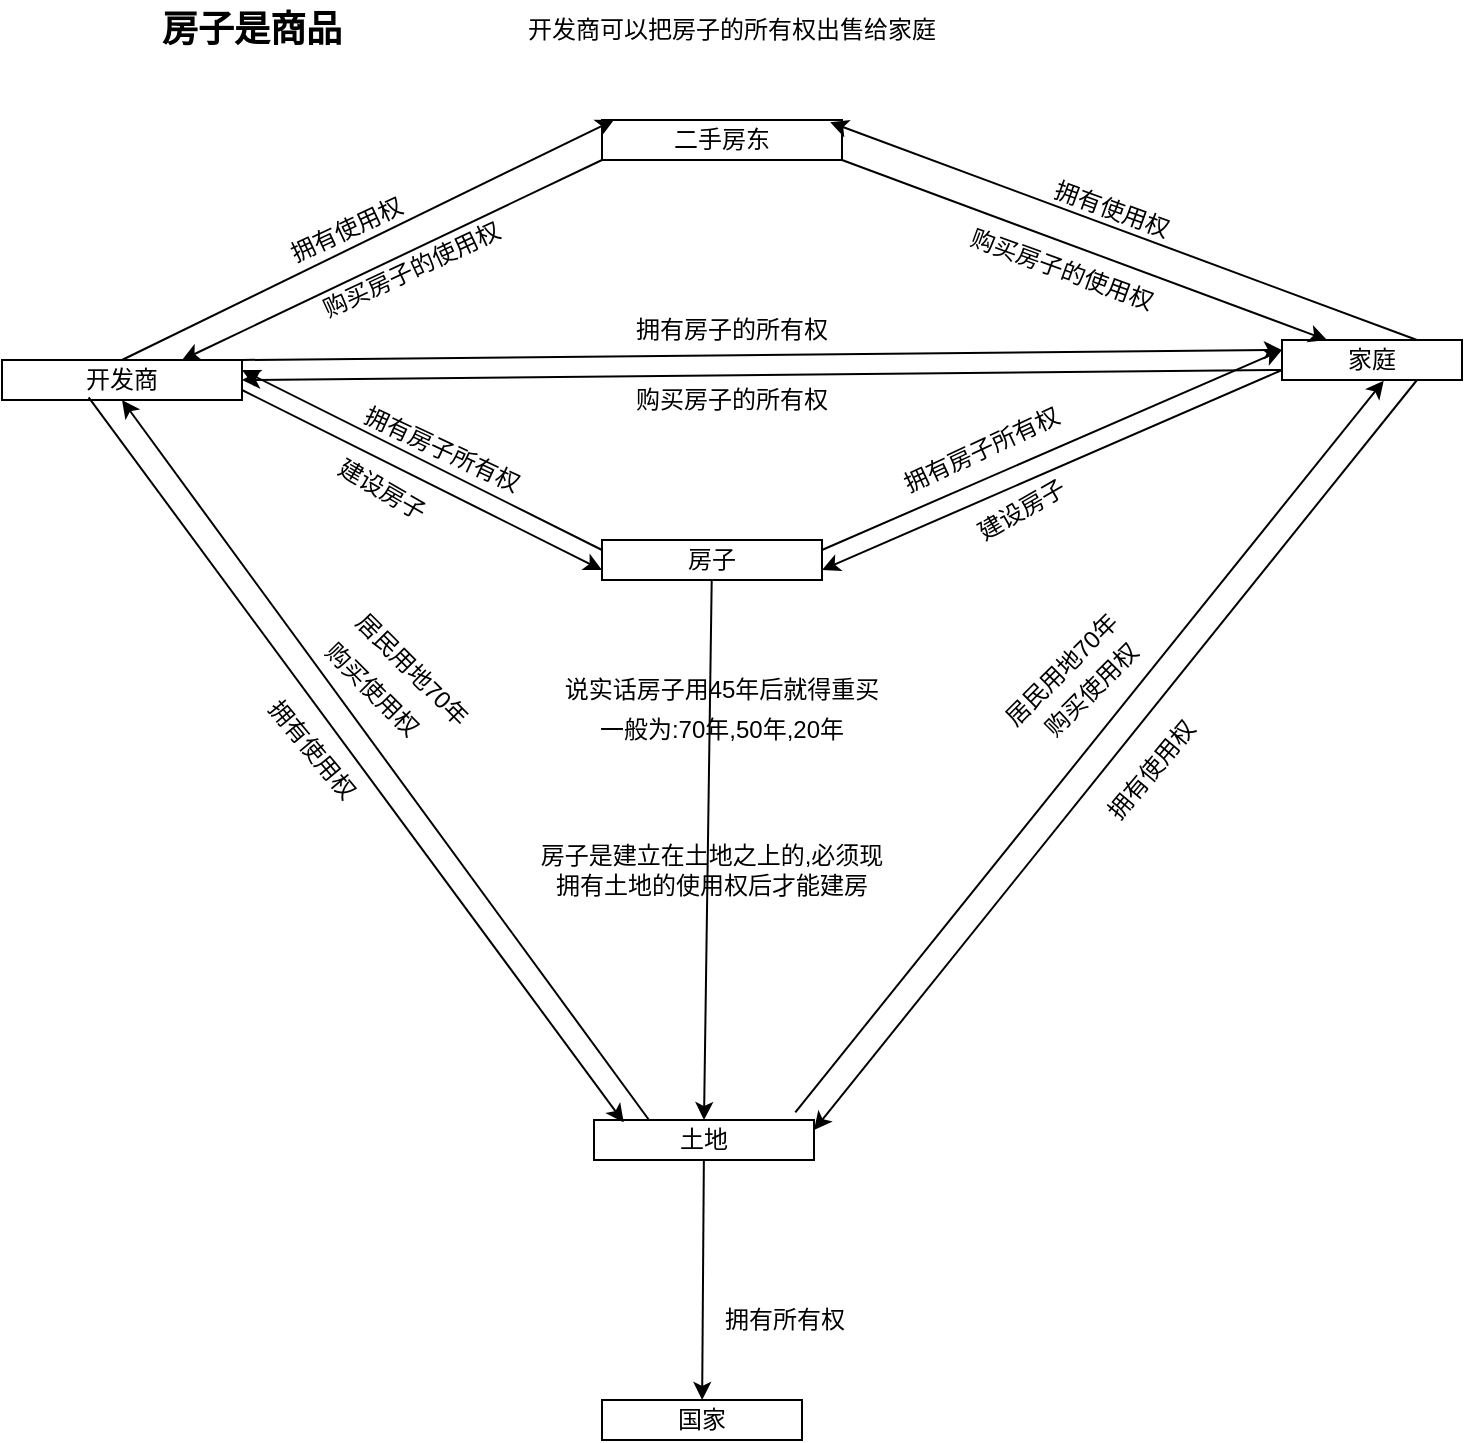 <mxfile version="21.6.7" type="github">
  <diagram name="第 1 页" id="e0ZjfCnBpSBYSQyid5Ti">
    <mxGraphModel dx="1434" dy="796" grid="1" gridSize="10" guides="1" tooltips="1" connect="1" arrows="1" fold="1" page="1" pageScale="1" pageWidth="827" pageHeight="1169" math="0" shadow="0">
      <root>
        <mxCell id="0" />
        <mxCell id="1" parent="0" />
        <mxCell id="jvAspUG5LIDvkm1L4I2T-1" value="家庭" style="rounded=0;whiteSpace=wrap;html=1;" parent="1" vertex="1">
          <mxGeometry x="700" y="460" width="90" height="20" as="geometry" />
        </mxCell>
        <mxCell id="jvAspUG5LIDvkm1L4I2T-2" value="房子" style="rounded=0;whiteSpace=wrap;html=1;" parent="1" vertex="1">
          <mxGeometry x="360" y="560" width="110" height="20" as="geometry" />
        </mxCell>
        <mxCell id="jvAspUG5LIDvkm1L4I2T-4" value="国家" style="rounded=0;whiteSpace=wrap;html=1;" parent="1" vertex="1">
          <mxGeometry x="360" y="990" width="100" height="20" as="geometry" />
        </mxCell>
        <mxCell id="jvAspUG5LIDvkm1L4I2T-5" value="" style="endArrow=classic;html=1;rounded=0;" parent="1" source="jvAspUG5LIDvkm1L4I2T-22" target="jvAspUG5LIDvkm1L4I2T-4" edge="1">
          <mxGeometry width="50" height="50" relative="1" as="geometry">
            <mxPoint x="296" y="770" as="sourcePoint" />
            <mxPoint x="446" y="810" as="targetPoint" />
          </mxGeometry>
        </mxCell>
        <mxCell id="jvAspUG5LIDvkm1L4I2T-7" value="" style="endArrow=classic;html=1;rounded=0;exitX=0.915;exitY=-0.192;exitDx=0;exitDy=0;exitPerimeter=0;entryX=0.565;entryY=1.017;entryDx=0;entryDy=0;entryPerimeter=0;" parent="1" source="jvAspUG5LIDvkm1L4I2T-22" target="jvAspUG5LIDvkm1L4I2T-1" edge="1">
          <mxGeometry width="50" height="50" relative="1" as="geometry">
            <mxPoint x="586" y="780" as="sourcePoint" />
            <mxPoint x="736" y="850" as="targetPoint" />
          </mxGeometry>
        </mxCell>
        <mxCell id="jvAspUG5LIDvkm1L4I2T-9" value="购买使用权" style="text;html=1;strokeColor=none;fillColor=none;align=center;verticalAlign=middle;whiteSpace=wrap;rounded=0;rotation=-45;" parent="1" vertex="1">
          <mxGeometry x="535" y="620" width="140" height="30" as="geometry" />
        </mxCell>
        <mxCell id="jvAspUG5LIDvkm1L4I2T-12" value="拥有所有权" style="text;html=1;strokeColor=none;fillColor=none;align=center;verticalAlign=middle;whiteSpace=wrap;rounded=0;" parent="1" vertex="1">
          <mxGeometry x="376" y="940" width="151" height="20" as="geometry" />
        </mxCell>
        <mxCell id="jvAspUG5LIDvkm1L4I2T-13" value="一般为:70年,50年,20年" style="text;html=1;strokeColor=none;fillColor=none;align=center;verticalAlign=middle;whiteSpace=wrap;rounded=0;rotation=0;" parent="1" vertex="1">
          <mxGeometry x="355" y="640" width="130" height="30" as="geometry" />
        </mxCell>
        <mxCell id="jvAspUG5LIDvkm1L4I2T-14" value="说实话房子用45年后就得重买" style="text;html=1;strokeColor=none;fillColor=none;align=center;verticalAlign=middle;whiteSpace=wrap;rounded=0;rotation=0;" parent="1" vertex="1">
          <mxGeometry x="325" y="620" width="190" height="30" as="geometry" />
        </mxCell>
        <mxCell id="jvAspUG5LIDvkm1L4I2T-15" value="&lt;b&gt;&lt;font style=&quot;font-size: 18px;&quot;&gt;房子是商品&lt;/font&gt;&lt;/b&gt;" style="text;html=1;strokeColor=none;fillColor=none;align=center;verticalAlign=middle;whiteSpace=wrap;rounded=0;" parent="1" vertex="1">
          <mxGeometry x="130" y="290" width="110" height="30" as="geometry" />
        </mxCell>
        <mxCell id="jvAspUG5LIDvkm1L4I2T-22" value="土地" style="rounded=0;whiteSpace=wrap;html=1;" parent="1" vertex="1">
          <mxGeometry x="356" y="850" width="110" height="20" as="geometry" />
        </mxCell>
        <mxCell id="jvAspUG5LIDvkm1L4I2T-23" value="" style="endArrow=classic;html=1;rounded=0;exitX=0.25;exitY=0;exitDx=0;exitDy=0;entryX=0.5;entryY=1;entryDx=0;entryDy=0;" parent="1" source="jvAspUG5LIDvkm1L4I2T-22" target="jvAspUG5LIDvkm1L4I2T-33" edge="1">
          <mxGeometry width="50" height="50" relative="1" as="geometry">
            <mxPoint x="516" y="820" as="sourcePoint" />
            <mxPoint x="411" y="780" as="targetPoint" />
          </mxGeometry>
        </mxCell>
        <mxCell id="jvAspUG5LIDvkm1L4I2T-24" value="房子是建立在土地之上的,必须现拥有土地的使用权后才能建房" style="text;html=1;strokeColor=none;fillColor=none;align=center;verticalAlign=middle;whiteSpace=wrap;rounded=0;" parent="1" vertex="1">
          <mxGeometry x="325" y="710" width="180" height="30" as="geometry" />
        </mxCell>
        <mxCell id="jvAspUG5LIDvkm1L4I2T-27" value="居民用地70年" style="text;html=1;strokeColor=none;fillColor=none;align=center;verticalAlign=middle;whiteSpace=wrap;rounded=0;rotation=-45;" parent="1" vertex="1">
          <mxGeometry x="505" y="610" width="170" height="30" as="geometry" />
        </mxCell>
        <mxCell id="jvAspUG5LIDvkm1L4I2T-31" value="购买使用权" style="text;html=1;strokeColor=none;fillColor=none;align=center;verticalAlign=middle;whiteSpace=wrap;rounded=0;rotation=45;" parent="1" vertex="1">
          <mxGeometry x="175" y="620" width="140" height="30" as="geometry" />
        </mxCell>
        <mxCell id="jvAspUG5LIDvkm1L4I2T-32" value="居民用地70年" style="text;html=1;strokeColor=none;fillColor=none;align=center;verticalAlign=middle;whiteSpace=wrap;rounded=0;rotation=45;" parent="1" vertex="1">
          <mxGeometry x="180" y="610" width="170" height="30" as="geometry" />
        </mxCell>
        <mxCell id="jvAspUG5LIDvkm1L4I2T-33" value="开发商" style="rounded=0;whiteSpace=wrap;html=1;" parent="1" vertex="1">
          <mxGeometry x="60" y="470" width="120" height="20" as="geometry" />
        </mxCell>
        <mxCell id="jvAspUG5LIDvkm1L4I2T-38" value="建设房子" style="text;html=1;strokeColor=none;fillColor=none;align=center;verticalAlign=middle;whiteSpace=wrap;rounded=0;rotation=-30;" parent="1" vertex="1">
          <mxGeometry x="540" y="530" width="60" height="30" as="geometry" />
        </mxCell>
        <mxCell id="jvAspUG5LIDvkm1L4I2T-42" value="" style="endArrow=classic;html=1;rounded=0;entryX=0.5;entryY=0;entryDx=0;entryDy=0;" parent="1" source="jvAspUG5LIDvkm1L4I2T-2" target="jvAspUG5LIDvkm1L4I2T-22" edge="1">
          <mxGeometry width="50" height="50" relative="1" as="geometry">
            <mxPoint x="510" y="750" as="sourcePoint" />
            <mxPoint x="560" y="700" as="targetPoint" />
          </mxGeometry>
        </mxCell>
        <mxCell id="jvAspUG5LIDvkm1L4I2T-43" value="" style="endArrow=classic;html=1;rounded=0;entryX=0;entryY=0.25;entryDx=0;entryDy=0;exitX=1;exitY=0.25;exitDx=0;exitDy=0;" parent="1" source="jvAspUG5LIDvkm1L4I2T-2" target="jvAspUG5LIDvkm1L4I2T-1" edge="1">
          <mxGeometry width="50" height="50" relative="1" as="geometry">
            <mxPoint x="527" y="550" as="sourcePoint" />
            <mxPoint x="577" y="400" as="targetPoint" />
          </mxGeometry>
        </mxCell>
        <mxCell id="jvAspUG5LIDvkm1L4I2T-44" value="" style="endArrow=classic;html=1;rounded=0;exitX=0;exitY=0.75;exitDx=0;exitDy=0;entryX=1;entryY=0.75;entryDx=0;entryDy=0;" parent="1" source="jvAspUG5LIDvkm1L4I2T-1" target="jvAspUG5LIDvkm1L4I2T-2" edge="1">
          <mxGeometry width="50" height="50" relative="1" as="geometry">
            <mxPoint x="520" y="520" as="sourcePoint" />
            <mxPoint x="470" y="485" as="targetPoint" />
          </mxGeometry>
        </mxCell>
        <mxCell id="jvAspUG5LIDvkm1L4I2T-46" value="拥有房子所有权" style="text;html=1;strokeColor=none;fillColor=none;align=center;verticalAlign=middle;whiteSpace=wrap;rounded=0;rotation=-25;" parent="1" vertex="1">
          <mxGeometry x="490" y="500" width="120" height="30" as="geometry" />
        </mxCell>
        <mxCell id="jvAspUG5LIDvkm1L4I2T-47" value="" style="endArrow=classic;html=1;rounded=0;exitX=0;exitY=0.25;exitDx=0;exitDy=0;entryX=1;entryY=0.25;entryDx=0;entryDy=0;" parent="1" source="jvAspUG5LIDvkm1L4I2T-2" target="jvAspUG5LIDvkm1L4I2T-33" edge="1">
          <mxGeometry width="50" height="50" relative="1" as="geometry">
            <mxPoint x="190" y="490" as="sourcePoint" />
            <mxPoint x="320" y="450" as="targetPoint" />
          </mxGeometry>
        </mxCell>
        <mxCell id="jvAspUG5LIDvkm1L4I2T-49" value="" style="endArrow=classic;html=1;rounded=0;entryX=0;entryY=0.75;entryDx=0;entryDy=0;exitX=1;exitY=0.75;exitDx=0;exitDy=0;" parent="1" source="jvAspUG5LIDvkm1L4I2T-33" target="jvAspUG5LIDvkm1L4I2T-2" edge="1">
          <mxGeometry width="50" height="50" relative="1" as="geometry">
            <mxPoint x="510" y="750" as="sourcePoint" />
            <mxPoint x="560" y="700" as="targetPoint" />
          </mxGeometry>
        </mxCell>
        <mxCell id="jvAspUG5LIDvkm1L4I2T-50" value="建设房子" style="text;html=1;strokeColor=none;fillColor=none;align=center;verticalAlign=middle;whiteSpace=wrap;rounded=0;rotation=30;" parent="1" vertex="1">
          <mxGeometry x="220" y="520" width="60" height="30" as="geometry" />
        </mxCell>
        <mxCell id="jvAspUG5LIDvkm1L4I2T-51" value="拥有房子所有权" style="text;html=1;strokeColor=none;fillColor=none;align=center;verticalAlign=middle;whiteSpace=wrap;rounded=0;rotation=25;" parent="1" vertex="1">
          <mxGeometry x="205" y="500" width="150" height="30" as="geometry" />
        </mxCell>
        <mxCell id="jvAspUG5LIDvkm1L4I2T-55" value="开发商可以把房子的所有权出售给家庭" style="text;html=1;strokeColor=none;fillColor=none;align=center;verticalAlign=middle;whiteSpace=wrap;rounded=0;" parent="1" vertex="1">
          <mxGeometry x="300" y="290" width="250" height="30" as="geometry" />
        </mxCell>
        <mxCell id="jvAspUG5LIDvkm1L4I2T-59" value="二手房东" style="rounded=0;whiteSpace=wrap;html=1;" parent="1" vertex="1">
          <mxGeometry x="360" y="350" width="120" height="20" as="geometry" />
        </mxCell>
        <mxCell id="jvAspUG5LIDvkm1L4I2T-60" value="" style="endArrow=classic;html=1;rounded=0;entryX=0.05;entryY=0;entryDx=0;entryDy=0;exitX=0.5;exitY=0;exitDx=0;exitDy=0;entryPerimeter=0;" parent="1" source="jvAspUG5LIDvkm1L4I2T-33" target="jvAspUG5LIDvkm1L4I2T-59" edge="1">
          <mxGeometry width="50" height="50" relative="1" as="geometry">
            <mxPoint x="110" y="450" as="sourcePoint" />
            <mxPoint x="160" y="400" as="targetPoint" />
          </mxGeometry>
        </mxCell>
        <mxCell id="jvAspUG5LIDvkm1L4I2T-62" value="购买房子的使用权" style="text;html=1;strokeColor=none;fillColor=none;align=center;verticalAlign=middle;whiteSpace=wrap;rounded=0;rotation=-25;" parent="1" vertex="1">
          <mxGeometry x="215" y="410" width="100" height="30" as="geometry" />
        </mxCell>
        <mxCell id="jvAspUG5LIDvkm1L4I2T-63" value="" style="endArrow=classic;html=1;rounded=0;entryX=0.25;entryY=0;entryDx=0;entryDy=0;exitX=1;exitY=1;exitDx=0;exitDy=0;" parent="1" source="jvAspUG5LIDvkm1L4I2T-59" target="jvAspUG5LIDvkm1L4I2T-1" edge="1">
          <mxGeometry width="50" height="50" relative="1" as="geometry">
            <mxPoint x="515" y="420" as="sourcePoint" />
            <mxPoint x="565" y="370" as="targetPoint" />
          </mxGeometry>
        </mxCell>
        <mxCell id="jvAspUG5LIDvkm1L4I2T-64" value="购买房子的使用权" style="text;html=1;strokeColor=none;fillColor=none;align=center;verticalAlign=middle;whiteSpace=wrap;rounded=0;rotation=20;" parent="1" vertex="1">
          <mxGeometry x="525" y="410" width="130" height="30" as="geometry" />
        </mxCell>
        <mxCell id="jvAspUG5LIDvkm1L4I2T-65" value="" style="endArrow=classic;html=1;rounded=0;exitX=0;exitY=1;exitDx=0;exitDy=0;entryX=0.75;entryY=0;entryDx=0;entryDy=0;" parent="1" source="jvAspUG5LIDvkm1L4I2T-59" target="jvAspUG5LIDvkm1L4I2T-33" edge="1">
          <mxGeometry width="50" height="50" relative="1" as="geometry">
            <mxPoint x="580" y="630" as="sourcePoint" />
            <mxPoint x="290" y="420" as="targetPoint" />
          </mxGeometry>
        </mxCell>
        <mxCell id="jvAspUG5LIDvkm1L4I2T-66" value="拥有使用权" style="text;html=1;strokeColor=none;fillColor=none;align=center;verticalAlign=middle;whiteSpace=wrap;rounded=0;rotation=-25;" parent="1" vertex="1">
          <mxGeometry x="185" y="390" width="95" height="30" as="geometry" />
        </mxCell>
        <mxCell id="jvAspUG5LIDvkm1L4I2T-67" value="" style="endArrow=classic;html=1;rounded=0;exitX=0.75;exitY=0;exitDx=0;exitDy=0;entryX=0.951;entryY=0.058;entryDx=0;entryDy=0;entryPerimeter=0;" parent="1" source="jvAspUG5LIDvkm1L4I2T-1" target="jvAspUG5LIDvkm1L4I2T-59" edge="1">
          <mxGeometry width="50" height="50" relative="1" as="geometry">
            <mxPoint x="710" y="450" as="sourcePoint" />
            <mxPoint x="480" y="350" as="targetPoint" />
          </mxGeometry>
        </mxCell>
        <mxCell id="jvAspUG5LIDvkm1L4I2T-69" value="拥有使用权" style="text;html=1;strokeColor=none;fillColor=none;align=center;verticalAlign=middle;whiteSpace=wrap;rounded=0;rotation=20;" parent="1" vertex="1">
          <mxGeometry x="555" y="380" width="120" height="30" as="geometry" />
        </mxCell>
        <mxCell id="jvAspUG5LIDvkm1L4I2T-70" value="" style="endArrow=classic;html=1;rounded=0;entryX=0;entryY=0.25;entryDx=0;entryDy=0;exitX=1;exitY=0;exitDx=0;exitDy=0;" parent="1" source="jvAspUG5LIDvkm1L4I2T-33" target="jvAspUG5LIDvkm1L4I2T-1" edge="1">
          <mxGeometry width="50" height="50" relative="1" as="geometry">
            <mxPoint x="580" y="630" as="sourcePoint" />
            <mxPoint x="630" y="580" as="targetPoint" />
          </mxGeometry>
        </mxCell>
        <mxCell id="jvAspUG5LIDvkm1L4I2T-71" value="" style="endArrow=classic;html=1;rounded=0;entryX=1;entryY=0.5;entryDx=0;entryDy=0;exitX=0;exitY=0.75;exitDx=0;exitDy=0;" parent="1" source="jvAspUG5LIDvkm1L4I2T-1" target="jvAspUG5LIDvkm1L4I2T-33" edge="1">
          <mxGeometry width="50" height="50" relative="1" as="geometry">
            <mxPoint x="580" y="630" as="sourcePoint" />
            <mxPoint x="630" y="580" as="targetPoint" />
          </mxGeometry>
        </mxCell>
        <mxCell id="jvAspUG5LIDvkm1L4I2T-72" value="购买房子的所有权" style="text;html=1;strokeColor=none;fillColor=none;align=center;verticalAlign=middle;whiteSpace=wrap;rounded=0;" parent="1" vertex="1">
          <mxGeometry x="370" y="480" width="110" height="20" as="geometry" />
        </mxCell>
        <mxCell id="jvAspUG5LIDvkm1L4I2T-73" value="拥有房子的所有权" style="text;html=1;strokeColor=none;fillColor=none;align=center;verticalAlign=middle;whiteSpace=wrap;rounded=0;" parent="1" vertex="1">
          <mxGeometry x="375" y="440" width="100" height="30" as="geometry" />
        </mxCell>
        <mxCell id="jvAspUG5LIDvkm1L4I2T-74" value="" style="endArrow=classic;html=1;rounded=0;entryX=1;entryY=0.25;entryDx=0;entryDy=0;exitX=0.75;exitY=1;exitDx=0;exitDy=0;" parent="1" source="jvAspUG5LIDvkm1L4I2T-1" target="jvAspUG5LIDvkm1L4I2T-22" edge="1">
          <mxGeometry width="50" height="50" relative="1" as="geometry">
            <mxPoint x="580" y="710" as="sourcePoint" />
            <mxPoint x="630" y="660" as="targetPoint" />
          </mxGeometry>
        </mxCell>
        <mxCell id="jvAspUG5LIDvkm1L4I2T-75" value="" style="endArrow=classic;html=1;rounded=0;entryX=0.135;entryY=0.058;entryDx=0;entryDy=0;exitX=0.361;exitY=0.933;exitDx=0;exitDy=0;entryPerimeter=0;exitPerimeter=0;" parent="1" source="jvAspUG5LIDvkm1L4I2T-33" target="jvAspUG5LIDvkm1L4I2T-22" edge="1">
          <mxGeometry width="50" height="50" relative="1" as="geometry">
            <mxPoint x="90" y="480" as="sourcePoint" />
            <mxPoint x="630" y="660" as="targetPoint" />
          </mxGeometry>
        </mxCell>
        <mxCell id="jvAspUG5LIDvkm1L4I2T-77" value="拥有使用权" style="text;html=1;strokeColor=none;fillColor=none;align=center;verticalAlign=middle;whiteSpace=wrap;rounded=0;rotation=-50;" parent="1" vertex="1">
          <mxGeometry x="590" y="660" width="90" height="30" as="geometry" />
        </mxCell>
        <mxCell id="jvAspUG5LIDvkm1L4I2T-78" value="拥有使用权" style="text;html=1;strokeColor=none;fillColor=none;align=center;verticalAlign=middle;whiteSpace=wrap;rounded=0;rotation=50;" parent="1" vertex="1">
          <mxGeometry x="170" y="650" width="90" height="30" as="geometry" />
        </mxCell>
      </root>
    </mxGraphModel>
  </diagram>
</mxfile>
